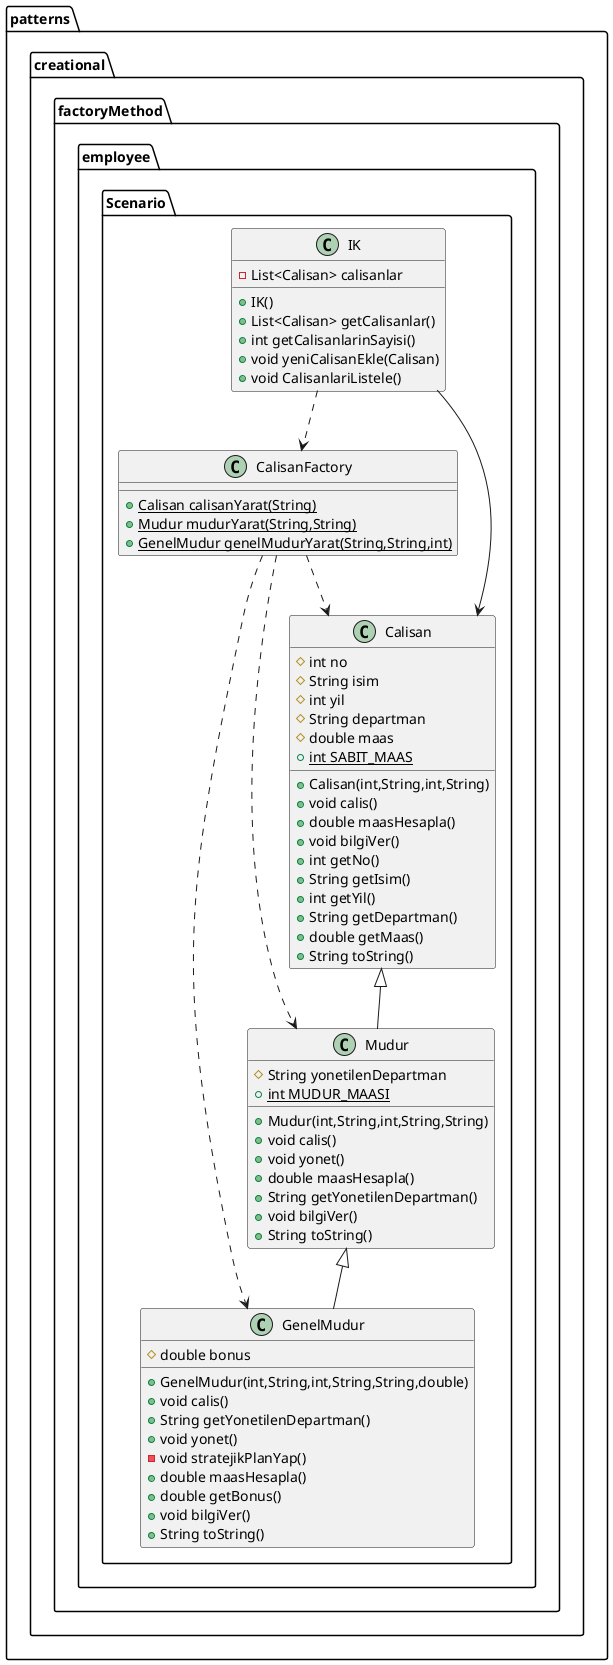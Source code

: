 @startuml
class patterns.creational.factoryMethod.employee.Scenario.CalisanFactory {
+ {static} Calisan calisanYarat(String)
+ {static} Mudur mudurYarat(String,String)
+ {static} GenelMudur genelMudurYarat(String,String,int)
}
class patterns.creational.factoryMethod.employee.Scenario.IK {
- List<Calisan> calisanlar
+ IK()
+ List<Calisan> getCalisanlar()
+ int getCalisanlarinSayisi()
+ void yeniCalisanEkle(Calisan)
+ void CalisanlariListele()
}

class patterns.creational.factoryMethod.employee.Scenario.Calisan {
# int no
# String isim
# int yil
# String departman
# double maas
+ {static} int SABIT_MAAS
+ Calisan(int,String,int,String)
+ void calis()
+ double maasHesapla()
+ void bilgiVer()
+ int getNo()
+ String getIsim()
+ int getYil()
+ String getDepartman()
+ double getMaas()
+ String toString()
}
class patterns.creational.factoryMethod.employee.Scenario.GenelMudur {
# double bonus
+ GenelMudur(int,String,int,String,String,double)
+ void calis()
+ String getYonetilenDepartman()
+ void yonet()
- void stratejikPlanYap()
+ double maasHesapla()
+ double getBonus()
+ void bilgiVer()
+ String toString()
}

class patterns.creational.factoryMethod.employee.Scenario.Mudur {
# String yonetilenDepartman
+ {static} int MUDUR_MAASI
+ Mudur(int,String,int,String,String)
+ void calis()
+ void yonet()
+ double maasHesapla()
+ String getYonetilenDepartman()
+ void bilgiVer()
+ String toString()
}

patterns.creational.factoryMethod.employee.Scenario.IK ..> patterns.creational.factoryMethod.employee.Scenario.CalisanFactory
patterns.creational.factoryMethod.employee.Scenario.IK --> patterns.creational.factoryMethod.employee.Scenario.Calisan
patterns.creational.factoryMethod.employee.Scenario.CalisanFactory ..> patterns.creational.factoryMethod.employee.Scenario.Calisan
patterns.creational.factoryMethod.employee.Scenario.CalisanFactory ..> patterns.creational.factoryMethod.employee.Scenario.GenelMudur
patterns.creational.factoryMethod.employee.Scenario.CalisanFactory ..> patterns.creational.factoryMethod.employee.Scenario.Mudur
patterns.creational.factoryMethod.employee.Scenario.Mudur <|-- patterns.creational.factoryMethod.employee.Scenario.GenelMudur
patterns.creational.factoryMethod.employee.Scenario.Calisan <|-- patterns.creational.factoryMethod.employee.Scenario.Mudur
@enduml